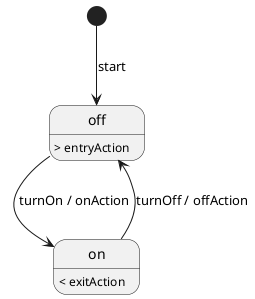 @startuml

[*] --> off : start
off --> on : turnOn / onAction
on --> off : turnOff / offAction

state off {
    off : > entryAction
}

state on {
    on : < exitAction
}

@enduml
